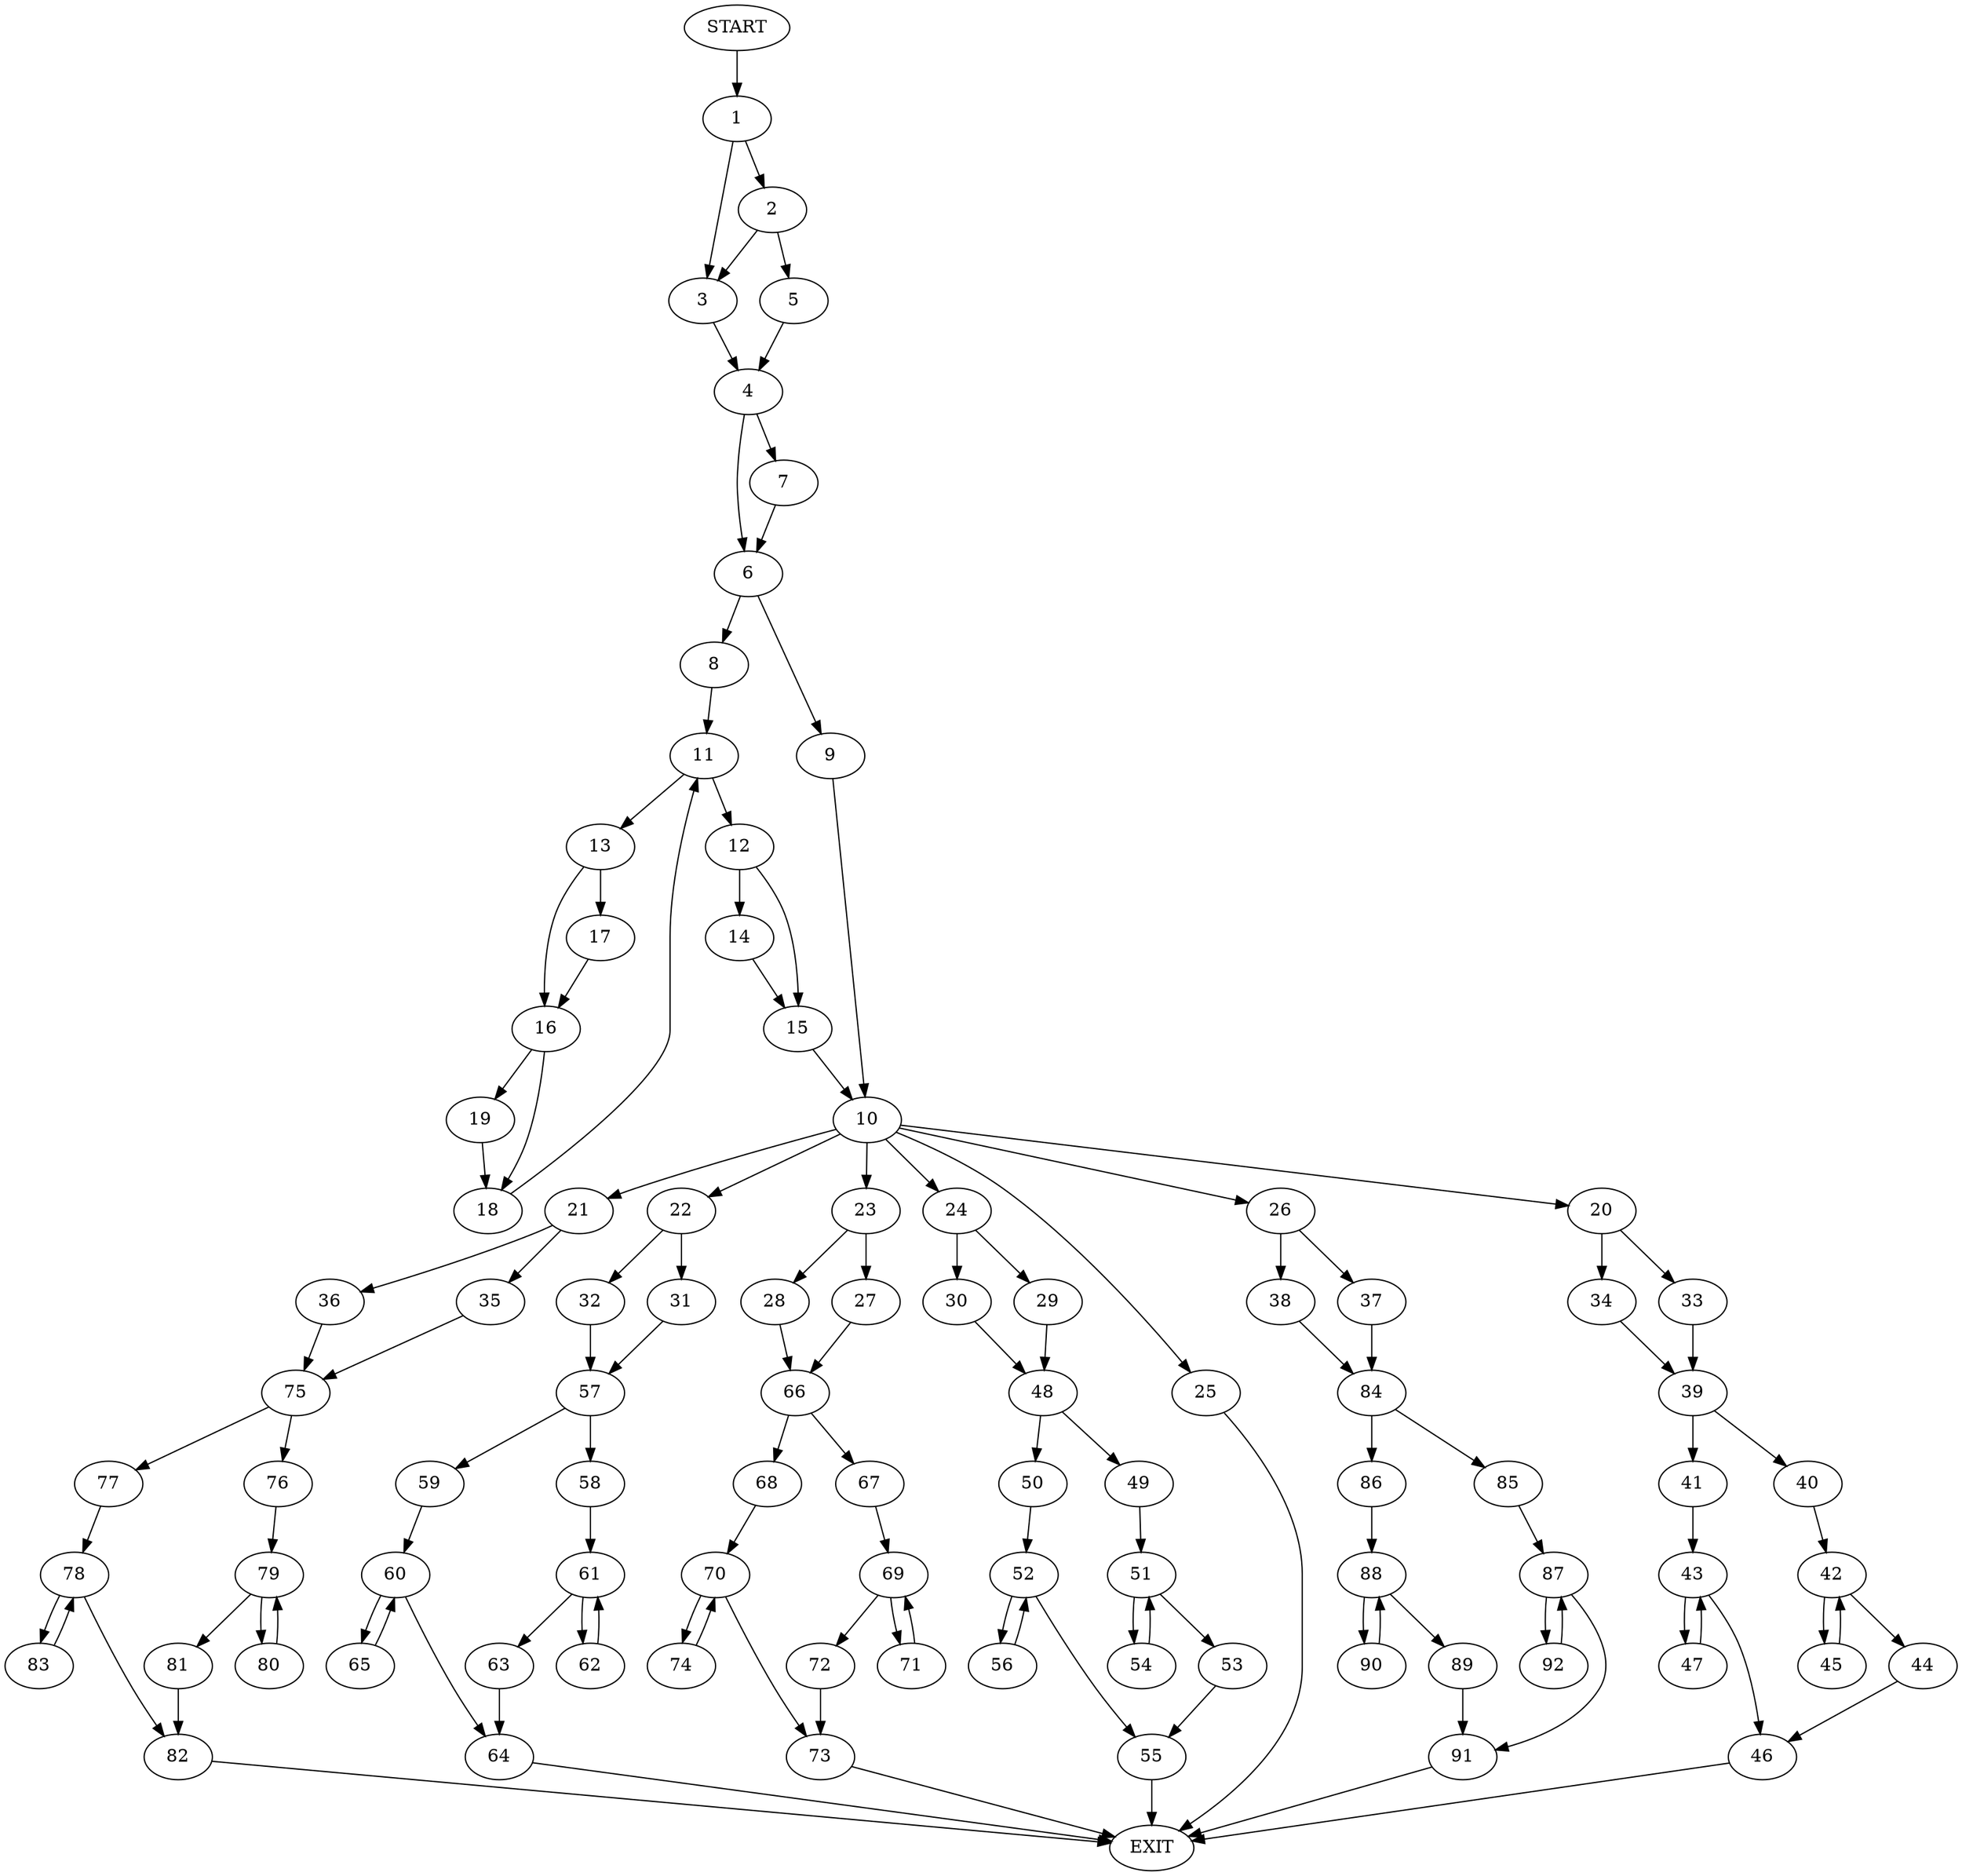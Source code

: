 digraph {
0 [label="START"]
93 [label="EXIT"]
0 -> 1
1 -> 2
1 -> 3
3 -> 4
2 -> 5
2 -> 3
5 -> 4
4 -> 6
4 -> 7
6 -> 8
6 -> 9
7 -> 6
9 -> 10
8 -> 11
11 -> 12
11 -> 13
12 -> 14
12 -> 15
13 -> 16
13 -> 17
16 -> 18
16 -> 19
17 -> 16
19 -> 18
18 -> 11
14 -> 15
15 -> 10
10 -> 20
10 -> 21
10 -> 22
10 -> 23
10 -> 24
10 -> 25
10 -> 26
23 -> 27
23 -> 28
24 -> 29
24 -> 30
22 -> 31
22 -> 32
25 -> 93
20 -> 33
20 -> 34
21 -> 35
21 -> 36
26 -> 37
26 -> 38
33 -> 39
34 -> 39
39 -> 40
39 -> 41
40 -> 42
41 -> 43
42 -> 44
42 -> 45
44 -> 46
45 -> 42
46 -> 93
43 -> 46
43 -> 47
47 -> 43
30 -> 48
29 -> 48
48 -> 49
48 -> 50
49 -> 51
50 -> 52
51 -> 53
51 -> 54
54 -> 51
53 -> 55
55 -> 93
52 -> 55
52 -> 56
56 -> 52
32 -> 57
31 -> 57
57 -> 58
57 -> 59
59 -> 60
58 -> 61
61 -> 62
61 -> 63
63 -> 64
62 -> 61
64 -> 93
60 -> 65
60 -> 64
65 -> 60
28 -> 66
27 -> 66
66 -> 67
66 -> 68
67 -> 69
68 -> 70
69 -> 71
69 -> 72
72 -> 73
71 -> 69
73 -> 93
70 -> 74
70 -> 73
74 -> 70
36 -> 75
35 -> 75
75 -> 76
75 -> 77
77 -> 78
76 -> 79
79 -> 80
79 -> 81
80 -> 79
81 -> 82
82 -> 93
78 -> 82
78 -> 83
83 -> 78
38 -> 84
37 -> 84
84 -> 85
84 -> 86
85 -> 87
86 -> 88
88 -> 89
88 -> 90
89 -> 91
90 -> 88
91 -> 93
87 -> 91
87 -> 92
92 -> 87
}

